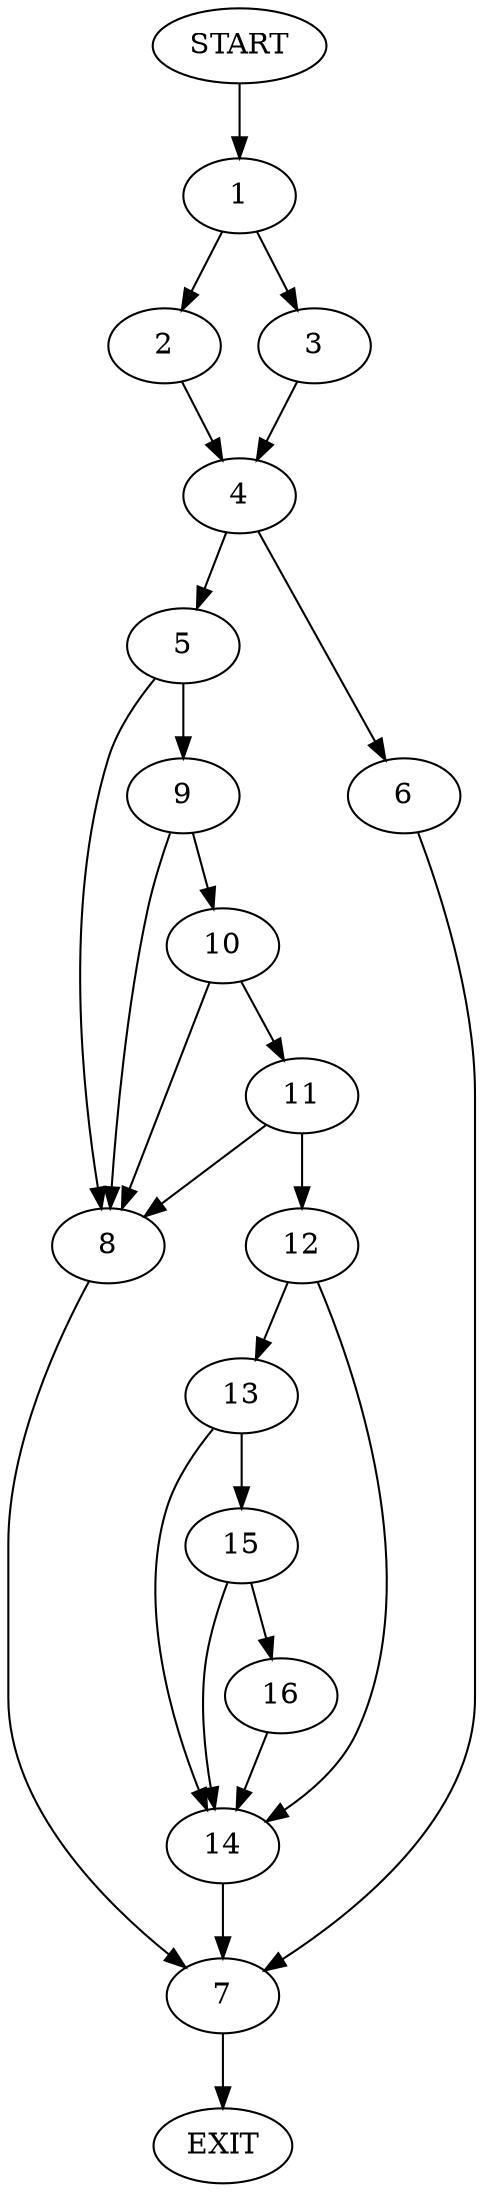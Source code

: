 digraph {
0 [label="START"]
17 [label="EXIT"]
0 -> 1
1 -> 2
1 -> 3
2 -> 4
3 -> 4
4 -> 5
4 -> 6
6 -> 7
5 -> 8
5 -> 9
7 -> 17
8 -> 7
9 -> 10
9 -> 8
10 -> 11
10 -> 8
11 -> 12
11 -> 8
12 -> 13
12 -> 14
13 -> 14
13 -> 15
14 -> 7
15 -> 14
15 -> 16
16 -> 14
}
